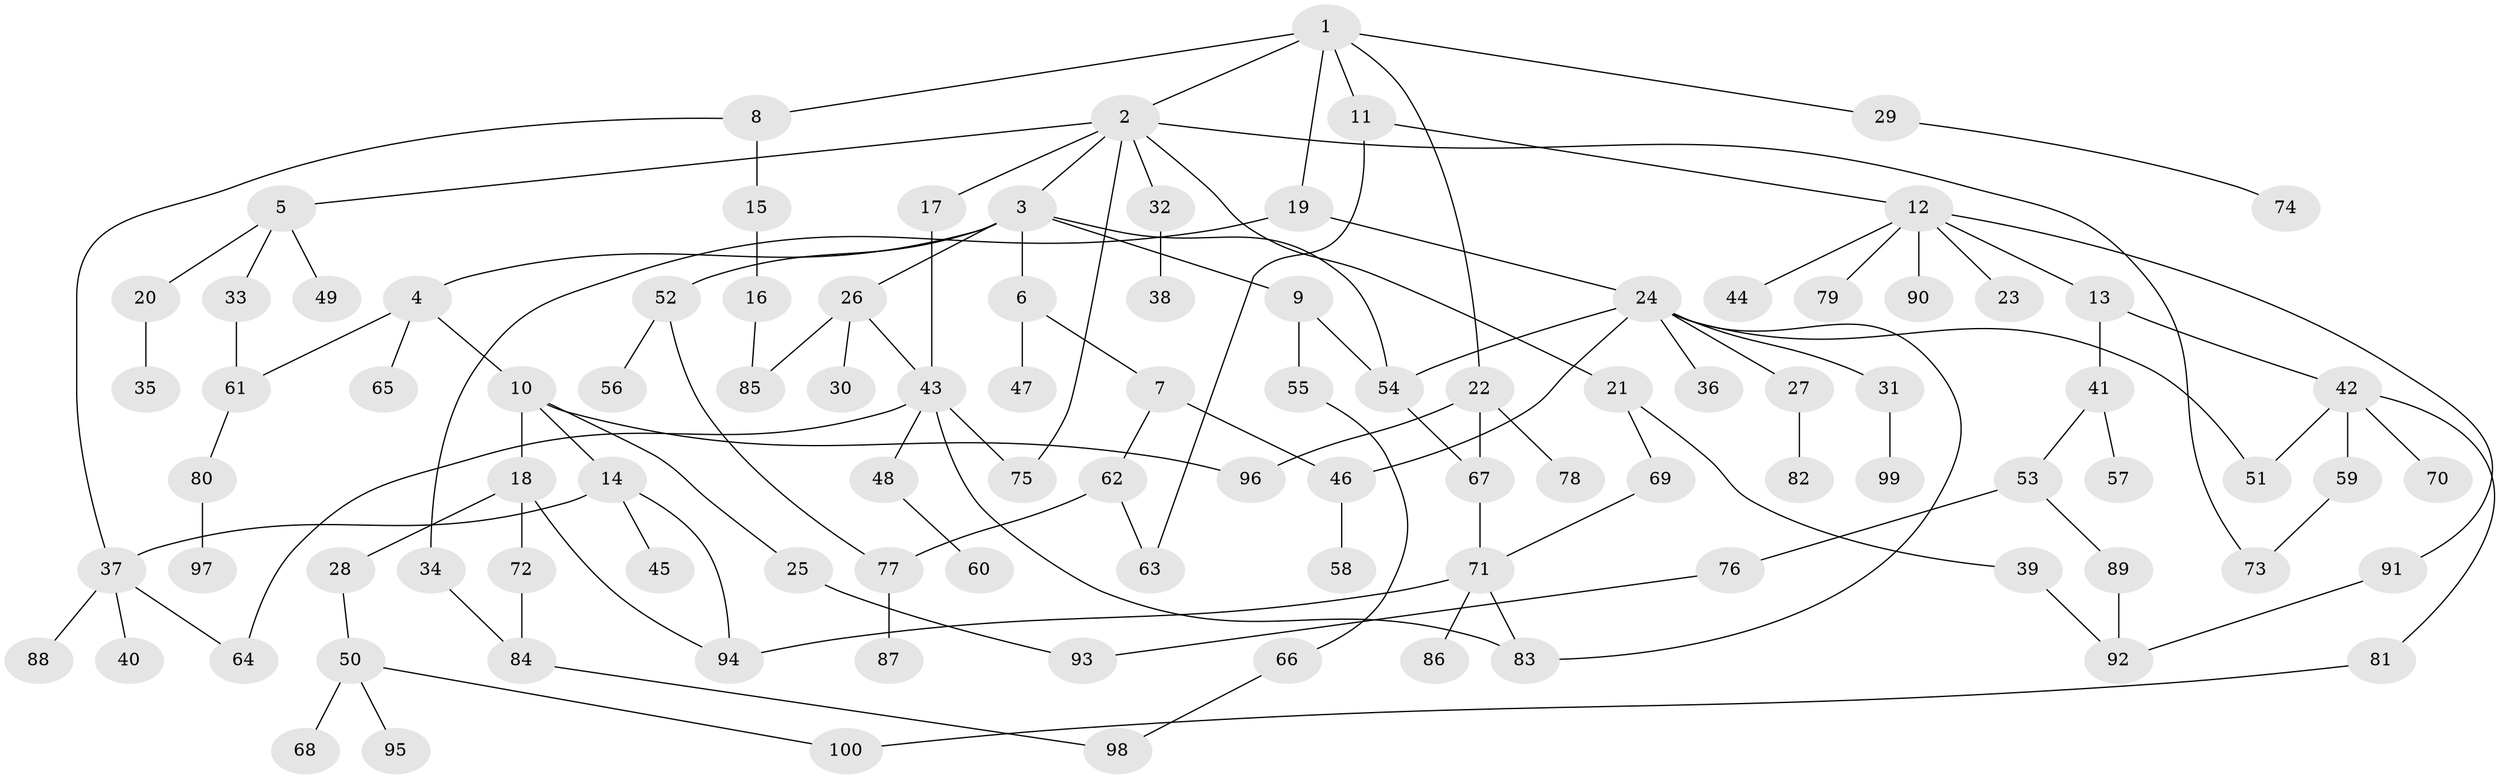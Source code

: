 // Generated by graph-tools (version 1.1) at 2025/11/02/21/25 10:11:06]
// undirected, 100 vertices, 125 edges
graph export_dot {
graph [start="1"]
  node [color=gray90,style=filled];
  1;
  2;
  3;
  4;
  5;
  6;
  7;
  8;
  9;
  10;
  11;
  12;
  13;
  14;
  15;
  16;
  17;
  18;
  19;
  20;
  21;
  22;
  23;
  24;
  25;
  26;
  27;
  28;
  29;
  30;
  31;
  32;
  33;
  34;
  35;
  36;
  37;
  38;
  39;
  40;
  41;
  42;
  43;
  44;
  45;
  46;
  47;
  48;
  49;
  50;
  51;
  52;
  53;
  54;
  55;
  56;
  57;
  58;
  59;
  60;
  61;
  62;
  63;
  64;
  65;
  66;
  67;
  68;
  69;
  70;
  71;
  72;
  73;
  74;
  75;
  76;
  77;
  78;
  79;
  80;
  81;
  82;
  83;
  84;
  85;
  86;
  87;
  88;
  89;
  90;
  91;
  92;
  93;
  94;
  95;
  96;
  97;
  98;
  99;
  100;
  1 -- 2;
  1 -- 8;
  1 -- 11;
  1 -- 19;
  1 -- 22;
  1 -- 29;
  2 -- 3;
  2 -- 5;
  2 -- 17;
  2 -- 21;
  2 -- 32;
  2 -- 73;
  2 -- 75;
  3 -- 4;
  3 -- 6;
  3 -- 9;
  3 -- 26;
  3 -- 52;
  3 -- 54;
  4 -- 10;
  4 -- 61;
  4 -- 65;
  5 -- 20;
  5 -- 33;
  5 -- 49;
  6 -- 7;
  6 -- 47;
  7 -- 46;
  7 -- 62;
  8 -- 15;
  8 -- 37;
  9 -- 54;
  9 -- 55;
  10 -- 14;
  10 -- 18;
  10 -- 25;
  10 -- 96;
  11 -- 12;
  11 -- 63;
  12 -- 13;
  12 -- 23;
  12 -- 44;
  12 -- 79;
  12 -- 90;
  12 -- 91;
  13 -- 41;
  13 -- 42;
  14 -- 45;
  14 -- 94;
  14 -- 37;
  15 -- 16;
  16 -- 85;
  17 -- 43;
  18 -- 28;
  18 -- 72;
  18 -- 94;
  19 -- 24;
  19 -- 34;
  20 -- 35;
  21 -- 39;
  21 -- 69;
  22 -- 78;
  22 -- 96;
  22 -- 67;
  24 -- 27;
  24 -- 31;
  24 -- 36;
  24 -- 51;
  24 -- 83;
  24 -- 54;
  24 -- 46;
  25 -- 93;
  26 -- 30;
  26 -- 43;
  26 -- 85;
  27 -- 82;
  28 -- 50;
  29 -- 74;
  31 -- 99;
  32 -- 38;
  33 -- 61;
  34 -- 84;
  37 -- 40;
  37 -- 88;
  37 -- 64;
  39 -- 92;
  41 -- 53;
  41 -- 57;
  42 -- 59;
  42 -- 70;
  42 -- 81;
  42 -- 51;
  43 -- 48;
  43 -- 64;
  43 -- 83;
  43 -- 75;
  46 -- 58;
  48 -- 60;
  50 -- 68;
  50 -- 95;
  50 -- 100;
  52 -- 56;
  52 -- 77;
  53 -- 76;
  53 -- 89;
  54 -- 67;
  55 -- 66;
  59 -- 73;
  61 -- 80;
  62 -- 63;
  62 -- 77;
  66 -- 98;
  67 -- 71;
  69 -- 71;
  71 -- 86;
  71 -- 94;
  71 -- 83;
  72 -- 84;
  76 -- 93;
  77 -- 87;
  80 -- 97;
  81 -- 100;
  84 -- 98;
  89 -- 92;
  91 -- 92;
}
